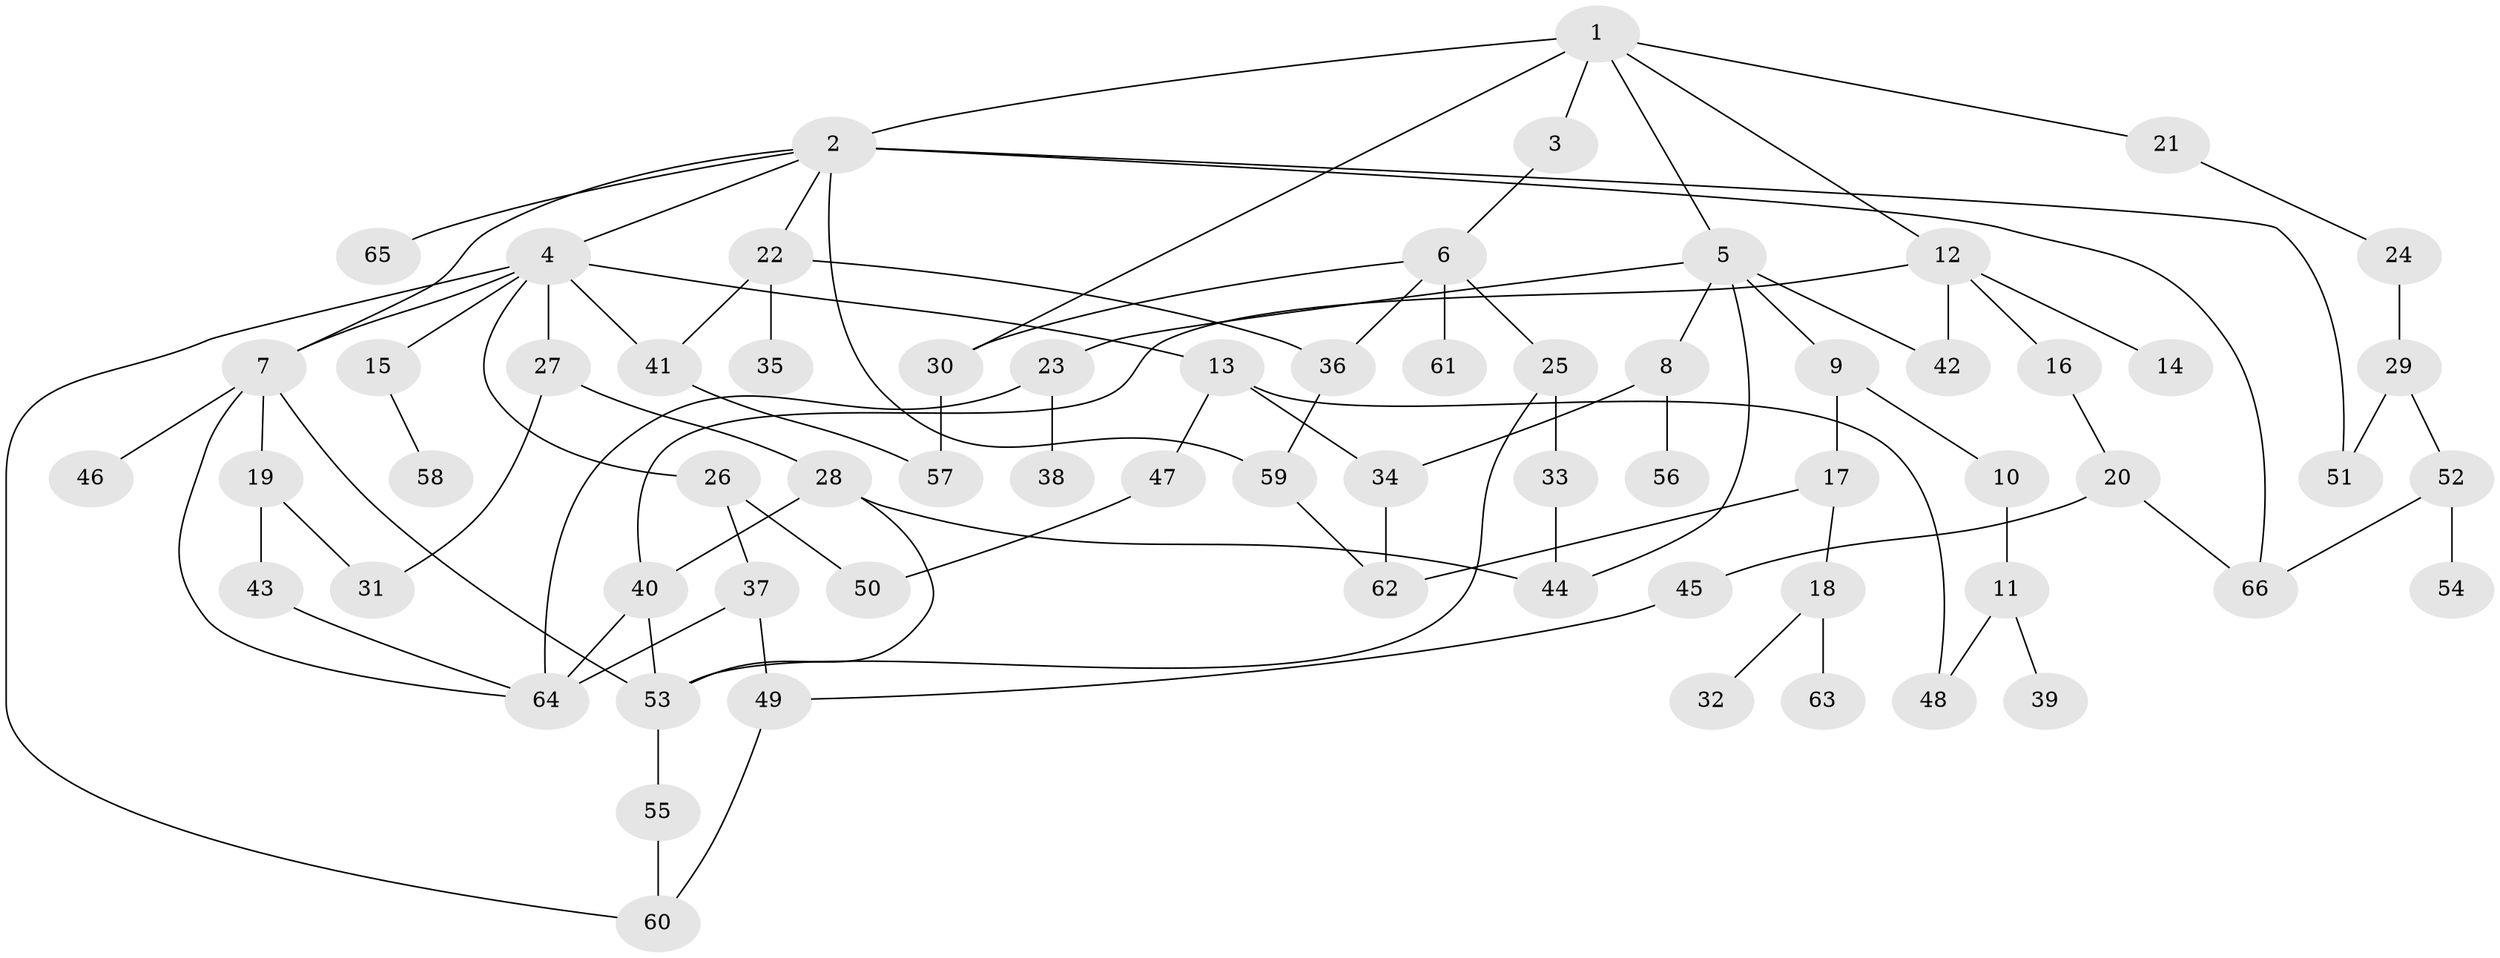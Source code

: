 // coarse degree distribution, {6: 0.023809523809523808, 13: 0.023809523809523808, 7: 0.047619047619047616, 4: 0.11904761904761904, 2: 0.23809523809523808, 3: 0.2619047619047619, 5: 0.09523809523809523, 1: 0.19047619047619047}
// Generated by graph-tools (version 1.1) at 2025/41/03/06/25 10:41:30]
// undirected, 66 vertices, 94 edges
graph export_dot {
graph [start="1"]
  node [color=gray90,style=filled];
  1;
  2;
  3;
  4;
  5;
  6;
  7;
  8;
  9;
  10;
  11;
  12;
  13;
  14;
  15;
  16;
  17;
  18;
  19;
  20;
  21;
  22;
  23;
  24;
  25;
  26;
  27;
  28;
  29;
  30;
  31;
  32;
  33;
  34;
  35;
  36;
  37;
  38;
  39;
  40;
  41;
  42;
  43;
  44;
  45;
  46;
  47;
  48;
  49;
  50;
  51;
  52;
  53;
  54;
  55;
  56;
  57;
  58;
  59;
  60;
  61;
  62;
  63;
  64;
  65;
  66;
  1 -- 2;
  1 -- 3;
  1 -- 5;
  1 -- 12;
  1 -- 21;
  1 -- 30;
  2 -- 4;
  2 -- 7;
  2 -- 22;
  2 -- 65;
  2 -- 59;
  2 -- 51;
  2 -- 66;
  3 -- 6;
  4 -- 13;
  4 -- 15;
  4 -- 26;
  4 -- 27;
  4 -- 41;
  4 -- 7;
  4 -- 60;
  5 -- 8;
  5 -- 9;
  5 -- 23;
  5 -- 42;
  5 -- 44;
  6 -- 25;
  6 -- 30;
  6 -- 36;
  6 -- 61;
  7 -- 19;
  7 -- 46;
  7 -- 53;
  7 -- 64;
  8 -- 34;
  8 -- 56;
  9 -- 10;
  9 -- 17;
  10 -- 11;
  11 -- 39;
  11 -- 48;
  12 -- 14;
  12 -- 16;
  12 -- 42;
  12 -- 40;
  13 -- 47;
  13 -- 48;
  13 -- 34;
  15 -- 58;
  16 -- 20;
  17 -- 18;
  17 -- 62;
  18 -- 32;
  18 -- 63;
  19 -- 31;
  19 -- 43;
  20 -- 45;
  20 -- 66;
  21 -- 24;
  22 -- 35;
  22 -- 41;
  22 -- 36;
  23 -- 38;
  23 -- 64;
  24 -- 29;
  25 -- 33;
  25 -- 53;
  26 -- 37;
  26 -- 50;
  27 -- 28;
  27 -- 31;
  28 -- 40;
  28 -- 44;
  28 -- 53;
  29 -- 51;
  29 -- 52;
  30 -- 57;
  33 -- 44;
  34 -- 62;
  36 -- 59;
  37 -- 49;
  37 -- 64;
  40 -- 64;
  40 -- 53;
  41 -- 57;
  43 -- 64;
  45 -- 49;
  47 -- 50;
  49 -- 60;
  52 -- 54;
  52 -- 66;
  53 -- 55;
  55 -- 60;
  59 -- 62;
}
